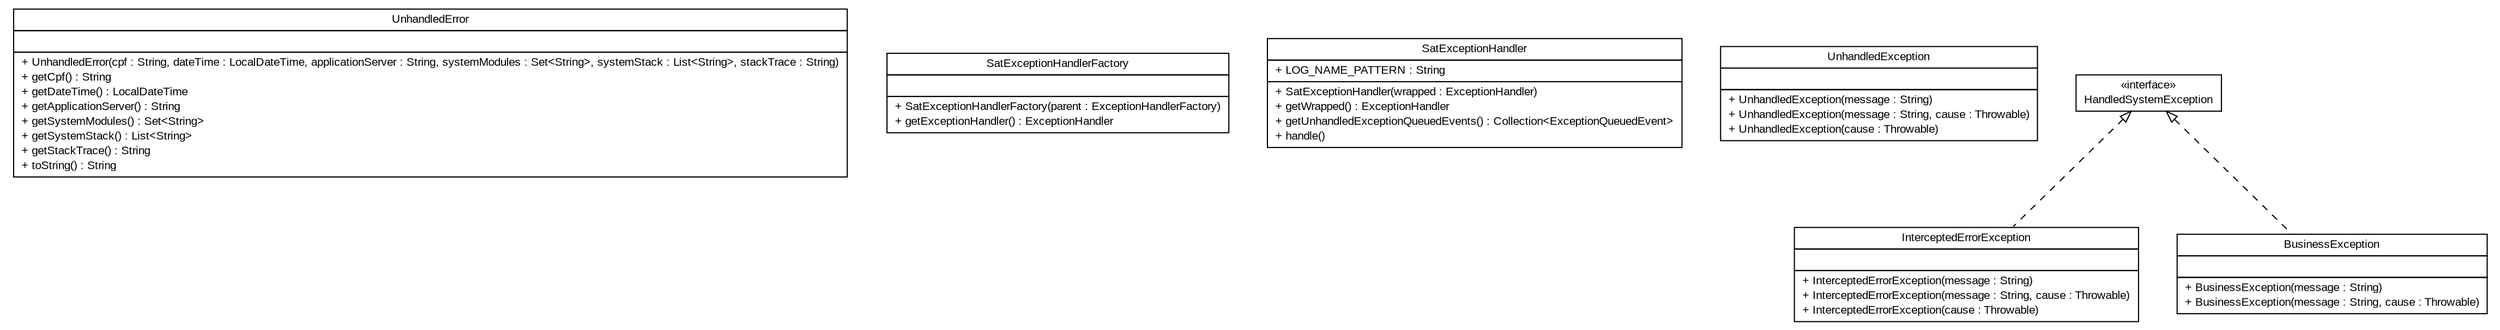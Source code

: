 #!/usr/local/bin/dot
#
# Class diagram 
# Generated by UMLGraph version R5_6 (http://www.umlgraph.org/)
#

digraph G {
	edge [fontname="arial",fontsize=10,labelfontname="arial",labelfontsize=10];
	node [fontname="arial",fontsize=10,shape=plaintext];
	nodesep=0.25;
	ranksep=0.5;
	// br.gov.to.sefaz.exception.UnhandledError
	c0 [label=<<table title="br.gov.to.sefaz.exception.UnhandledError" border="0" cellborder="1" cellspacing="0" cellpadding="2" port="p" href="./UnhandledError.html">
		<tr><td><table border="0" cellspacing="0" cellpadding="1">
<tr><td align="center" balign="center"> UnhandledError </td></tr>
		</table></td></tr>
		<tr><td><table border="0" cellspacing="0" cellpadding="1">
<tr><td align="left" balign="left">  </td></tr>
		</table></td></tr>
		<tr><td><table border="0" cellspacing="0" cellpadding="1">
<tr><td align="left" balign="left"> + UnhandledError(cpf : String, dateTime : LocalDateTime, applicationServer : String, systemModules : Set&lt;String&gt;, systemStack : List&lt;String&gt;, stackTrace : String) </td></tr>
<tr><td align="left" balign="left"> + getCpf() : String </td></tr>
<tr><td align="left" balign="left"> + getDateTime() : LocalDateTime </td></tr>
<tr><td align="left" balign="left"> + getApplicationServer() : String </td></tr>
<tr><td align="left" balign="left"> + getSystemModules() : Set&lt;String&gt; </td></tr>
<tr><td align="left" balign="left"> + getSystemStack() : List&lt;String&gt; </td></tr>
<tr><td align="left" balign="left"> + getStackTrace() : String </td></tr>
<tr><td align="left" balign="left"> + toString() : String </td></tr>
		</table></td></tr>
		</table>>, URL="./UnhandledError.html", fontname="arial", fontcolor="black", fontsize=10.0];
	// br.gov.to.sefaz.exception.SatExceptionHandlerFactory
	c1 [label=<<table title="br.gov.to.sefaz.exception.SatExceptionHandlerFactory" border="0" cellborder="1" cellspacing="0" cellpadding="2" port="p" href="./SatExceptionHandlerFactory.html">
		<tr><td><table border="0" cellspacing="0" cellpadding="1">
<tr><td align="center" balign="center"> SatExceptionHandlerFactory </td></tr>
		</table></td></tr>
		<tr><td><table border="0" cellspacing="0" cellpadding="1">
<tr><td align="left" balign="left">  </td></tr>
		</table></td></tr>
		<tr><td><table border="0" cellspacing="0" cellpadding="1">
<tr><td align="left" balign="left"> + SatExceptionHandlerFactory(parent : ExceptionHandlerFactory) </td></tr>
<tr><td align="left" balign="left"> + getExceptionHandler() : ExceptionHandler </td></tr>
		</table></td></tr>
		</table>>, URL="./SatExceptionHandlerFactory.html", fontname="arial", fontcolor="black", fontsize=10.0];
	// br.gov.to.sefaz.exception.SatExceptionHandler
	c2 [label=<<table title="br.gov.to.sefaz.exception.SatExceptionHandler" border="0" cellborder="1" cellspacing="0" cellpadding="2" port="p" href="./SatExceptionHandler.html">
		<tr><td><table border="0" cellspacing="0" cellpadding="1">
<tr><td align="center" balign="center"> SatExceptionHandler </td></tr>
		</table></td></tr>
		<tr><td><table border="0" cellspacing="0" cellpadding="1">
<tr><td align="left" balign="left"> + LOG_NAME_PATTERN : String </td></tr>
		</table></td></tr>
		<tr><td><table border="0" cellspacing="0" cellpadding="1">
<tr><td align="left" balign="left"> + SatExceptionHandler(wrapped : ExceptionHandler) </td></tr>
<tr><td align="left" balign="left"> + getWrapped() : ExceptionHandler </td></tr>
<tr><td align="left" balign="left"> + getUnhandledExceptionQueuedEvents() : Collection&lt;ExceptionQueuedEvent&gt; </td></tr>
<tr><td align="left" balign="left"> + handle() </td></tr>
		</table></td></tr>
		</table>>, URL="./SatExceptionHandler.html", fontname="arial", fontcolor="black", fontsize=10.0];
	// br.gov.to.sefaz.exception.UnhandledException
	c3 [label=<<table title="br.gov.to.sefaz.exception.UnhandledException" border="0" cellborder="1" cellspacing="0" cellpadding="2" port="p" href="./UnhandledException.html">
		<tr><td><table border="0" cellspacing="0" cellpadding="1">
<tr><td align="center" balign="center"> UnhandledException </td></tr>
		</table></td></tr>
		<tr><td><table border="0" cellspacing="0" cellpadding="1">
<tr><td align="left" balign="left">  </td></tr>
		</table></td></tr>
		<tr><td><table border="0" cellspacing="0" cellpadding="1">
<tr><td align="left" balign="left"> + UnhandledException(message : String) </td></tr>
<tr><td align="left" balign="left"> + UnhandledException(message : String, cause : Throwable) </td></tr>
<tr><td align="left" balign="left"> + UnhandledException(cause : Throwable) </td></tr>
		</table></td></tr>
		</table>>, URL="./UnhandledException.html", fontname="arial", fontcolor="black", fontsize=10.0];
	// br.gov.to.sefaz.exception.InterceptedErrorException
	c4 [label=<<table title="br.gov.to.sefaz.exception.InterceptedErrorException" border="0" cellborder="1" cellspacing="0" cellpadding="2" port="p" href="./InterceptedErrorException.html">
		<tr><td><table border="0" cellspacing="0" cellpadding="1">
<tr><td align="center" balign="center"> InterceptedErrorException </td></tr>
		</table></td></tr>
		<tr><td><table border="0" cellspacing="0" cellpadding="1">
<tr><td align="left" balign="left">  </td></tr>
		</table></td></tr>
		<tr><td><table border="0" cellspacing="0" cellpadding="1">
<tr><td align="left" balign="left"> + InterceptedErrorException(message : String) </td></tr>
<tr><td align="left" balign="left"> + InterceptedErrorException(message : String, cause : Throwable) </td></tr>
<tr><td align="left" balign="left"> + InterceptedErrorException(cause : Throwable) </td></tr>
		</table></td></tr>
		</table>>, URL="./InterceptedErrorException.html", fontname="arial", fontcolor="black", fontsize=10.0];
	// br.gov.to.sefaz.exception.HandledSystemException
	c5 [label=<<table title="br.gov.to.sefaz.exception.HandledSystemException" border="0" cellborder="1" cellspacing="0" cellpadding="2" port="p" href="./HandledSystemException.html">
		<tr><td><table border="0" cellspacing="0" cellpadding="1">
<tr><td align="center" balign="center"> &#171;interface&#187; </td></tr>
<tr><td align="center" balign="center"> HandledSystemException </td></tr>
		</table></td></tr>
		</table>>, URL="./HandledSystemException.html", fontname="arial", fontcolor="black", fontsize=10.0];
	// br.gov.to.sefaz.exception.BusinessException
	c6 [label=<<table title="br.gov.to.sefaz.exception.BusinessException" border="0" cellborder="1" cellspacing="0" cellpadding="2" port="p" href="./BusinessException.html">
		<tr><td><table border="0" cellspacing="0" cellpadding="1">
<tr><td align="center" balign="center"> BusinessException </td></tr>
		</table></td></tr>
		<tr><td><table border="0" cellspacing="0" cellpadding="1">
<tr><td align="left" balign="left">  </td></tr>
		</table></td></tr>
		<tr><td><table border="0" cellspacing="0" cellpadding="1">
<tr><td align="left" balign="left"> + BusinessException(message : String) </td></tr>
<tr><td align="left" balign="left"> + BusinessException(message : String, cause : Throwable) </td></tr>
		</table></td></tr>
		</table>>, URL="./BusinessException.html", fontname="arial", fontcolor="black", fontsize=10.0];
	//br.gov.to.sefaz.exception.InterceptedErrorException implements br.gov.to.sefaz.exception.HandledSystemException
	c5:p -> c4:p [dir=back,arrowtail=empty,style=dashed];
	//br.gov.to.sefaz.exception.BusinessException implements br.gov.to.sefaz.exception.HandledSystemException
	c5:p -> c6:p [dir=back,arrowtail=empty,style=dashed];
}

